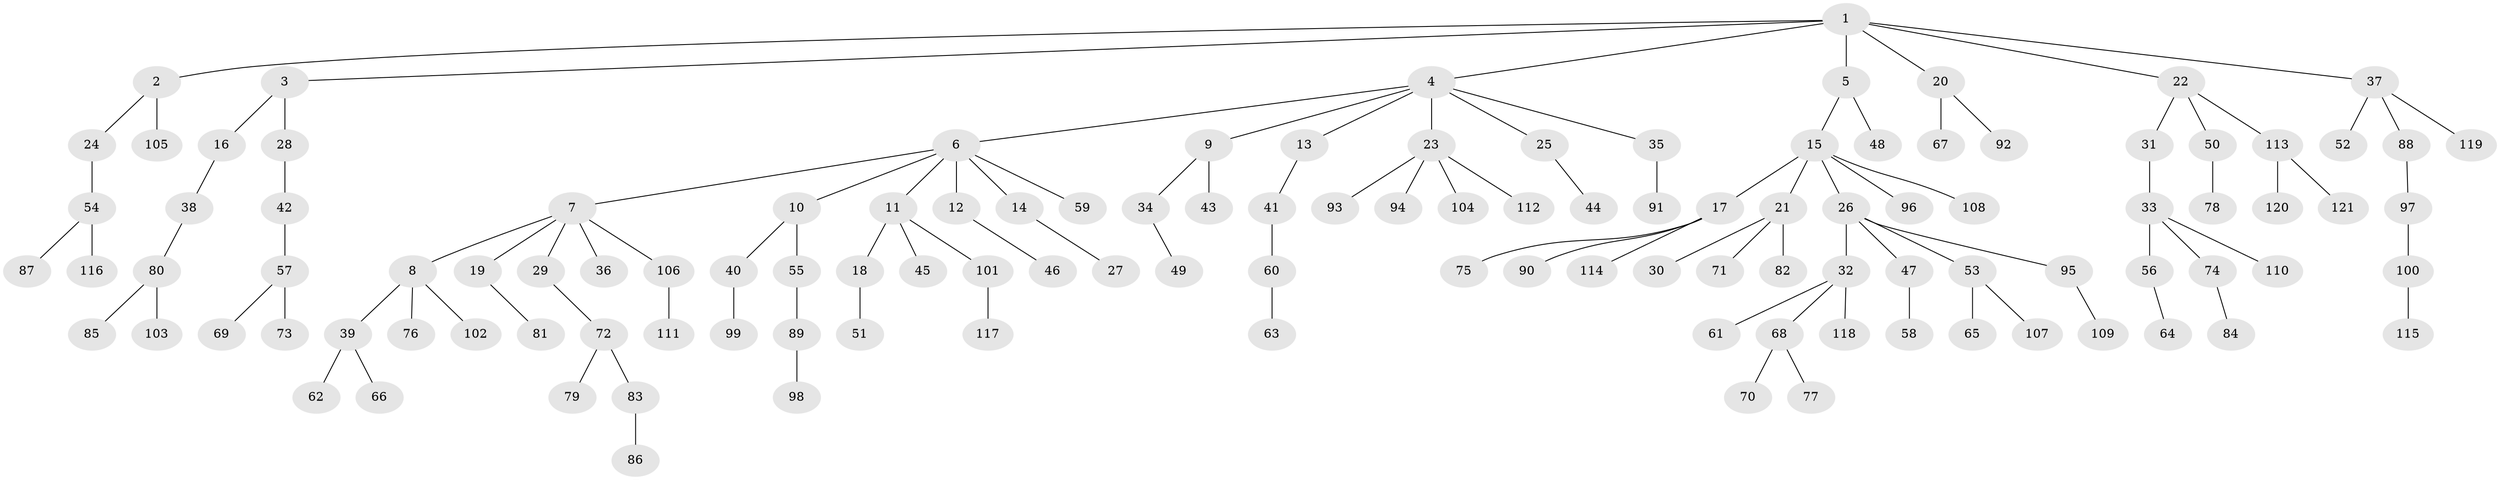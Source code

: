 // coarse degree distribution, {2: 0.1111111111111111, 1: 0.7638888888888888, 3: 0.05555555555555555, 5: 0.027777777777777776, 30: 0.013888888888888888, 13: 0.013888888888888888, 6: 0.013888888888888888}
// Generated by graph-tools (version 1.1) at 2025/56/03/04/25 21:56:13]
// undirected, 121 vertices, 120 edges
graph export_dot {
graph [start="1"]
  node [color=gray90,style=filled];
  1;
  2;
  3;
  4;
  5;
  6;
  7;
  8;
  9;
  10;
  11;
  12;
  13;
  14;
  15;
  16;
  17;
  18;
  19;
  20;
  21;
  22;
  23;
  24;
  25;
  26;
  27;
  28;
  29;
  30;
  31;
  32;
  33;
  34;
  35;
  36;
  37;
  38;
  39;
  40;
  41;
  42;
  43;
  44;
  45;
  46;
  47;
  48;
  49;
  50;
  51;
  52;
  53;
  54;
  55;
  56;
  57;
  58;
  59;
  60;
  61;
  62;
  63;
  64;
  65;
  66;
  67;
  68;
  69;
  70;
  71;
  72;
  73;
  74;
  75;
  76;
  77;
  78;
  79;
  80;
  81;
  82;
  83;
  84;
  85;
  86;
  87;
  88;
  89;
  90;
  91;
  92;
  93;
  94;
  95;
  96;
  97;
  98;
  99;
  100;
  101;
  102;
  103;
  104;
  105;
  106;
  107;
  108;
  109;
  110;
  111;
  112;
  113;
  114;
  115;
  116;
  117;
  118;
  119;
  120;
  121;
  1 -- 2;
  1 -- 3;
  1 -- 4;
  1 -- 5;
  1 -- 20;
  1 -- 22;
  1 -- 37;
  2 -- 24;
  2 -- 105;
  3 -- 16;
  3 -- 28;
  4 -- 6;
  4 -- 9;
  4 -- 13;
  4 -- 23;
  4 -- 25;
  4 -- 35;
  5 -- 15;
  5 -- 48;
  6 -- 7;
  6 -- 10;
  6 -- 11;
  6 -- 12;
  6 -- 14;
  6 -- 59;
  7 -- 8;
  7 -- 19;
  7 -- 29;
  7 -- 36;
  7 -- 106;
  8 -- 39;
  8 -- 76;
  8 -- 102;
  9 -- 34;
  9 -- 43;
  10 -- 40;
  10 -- 55;
  11 -- 18;
  11 -- 45;
  11 -- 101;
  12 -- 46;
  13 -- 41;
  14 -- 27;
  15 -- 17;
  15 -- 21;
  15 -- 26;
  15 -- 96;
  15 -- 108;
  16 -- 38;
  17 -- 75;
  17 -- 90;
  17 -- 114;
  18 -- 51;
  19 -- 81;
  20 -- 67;
  20 -- 92;
  21 -- 30;
  21 -- 71;
  21 -- 82;
  22 -- 31;
  22 -- 50;
  22 -- 113;
  23 -- 93;
  23 -- 94;
  23 -- 104;
  23 -- 112;
  24 -- 54;
  25 -- 44;
  26 -- 32;
  26 -- 47;
  26 -- 53;
  26 -- 95;
  28 -- 42;
  29 -- 72;
  31 -- 33;
  32 -- 61;
  32 -- 68;
  32 -- 118;
  33 -- 56;
  33 -- 74;
  33 -- 110;
  34 -- 49;
  35 -- 91;
  37 -- 52;
  37 -- 88;
  37 -- 119;
  38 -- 80;
  39 -- 62;
  39 -- 66;
  40 -- 99;
  41 -- 60;
  42 -- 57;
  47 -- 58;
  50 -- 78;
  53 -- 65;
  53 -- 107;
  54 -- 87;
  54 -- 116;
  55 -- 89;
  56 -- 64;
  57 -- 69;
  57 -- 73;
  60 -- 63;
  68 -- 70;
  68 -- 77;
  72 -- 79;
  72 -- 83;
  74 -- 84;
  80 -- 85;
  80 -- 103;
  83 -- 86;
  88 -- 97;
  89 -- 98;
  95 -- 109;
  97 -- 100;
  100 -- 115;
  101 -- 117;
  106 -- 111;
  113 -- 120;
  113 -- 121;
}
